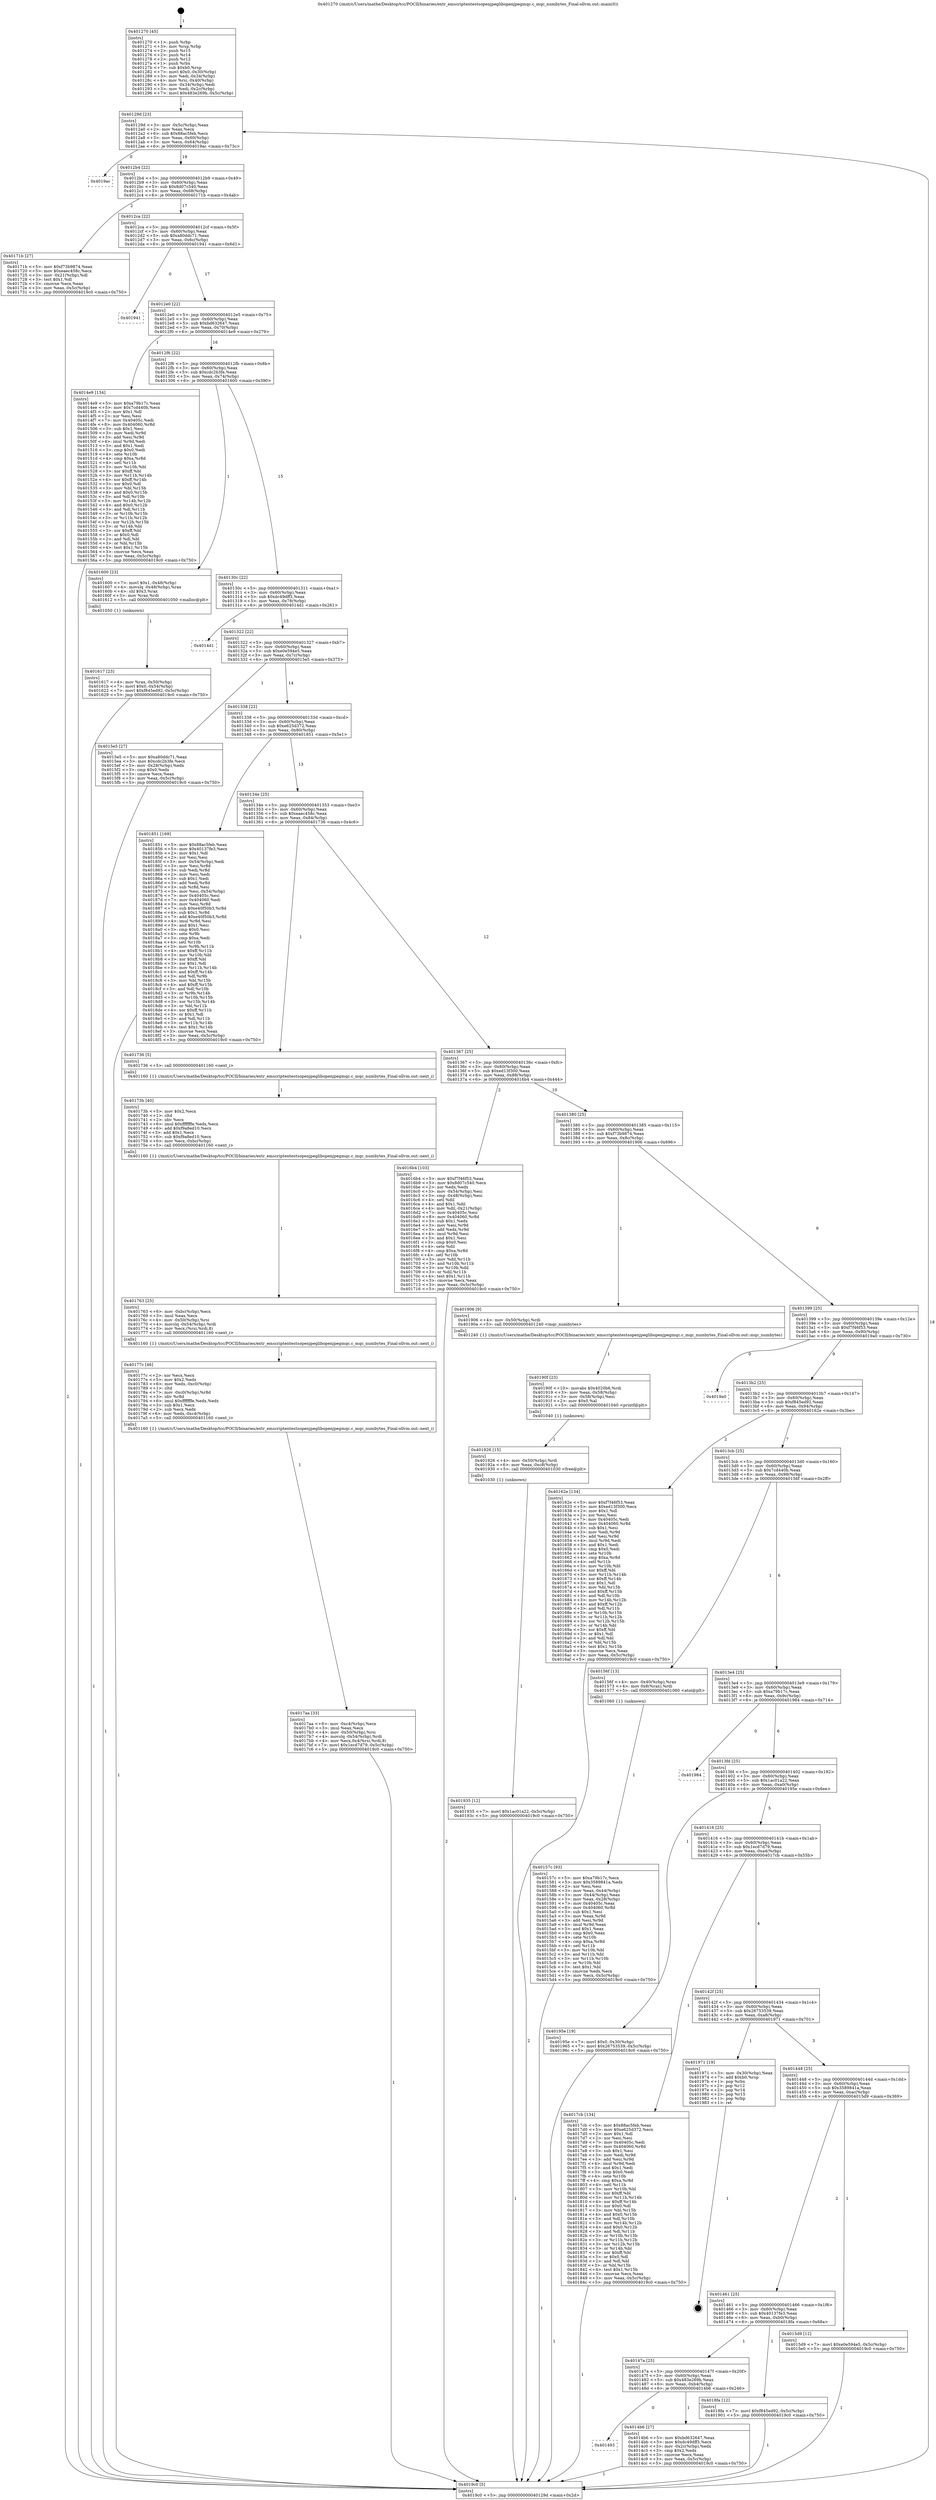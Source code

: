 digraph "0x401270" {
  label = "0x401270 (/mnt/c/Users/mathe/Desktop/tcc/POCII/binaries/extr_emscriptentestsopenjpeglibopenjpegmqc.c_mqc_numbytes_Final-ollvm.out::main(0))"
  labelloc = "t"
  node[shape=record]

  Entry [label="",width=0.3,height=0.3,shape=circle,fillcolor=black,style=filled]
  "0x40129d" [label="{
     0x40129d [23]\l
     | [instrs]\l
     &nbsp;&nbsp;0x40129d \<+3\>: mov -0x5c(%rbp),%eax\l
     &nbsp;&nbsp;0x4012a0 \<+2\>: mov %eax,%ecx\l
     &nbsp;&nbsp;0x4012a2 \<+6\>: sub $0x88ac5feb,%ecx\l
     &nbsp;&nbsp;0x4012a8 \<+3\>: mov %eax,-0x60(%rbp)\l
     &nbsp;&nbsp;0x4012ab \<+3\>: mov %ecx,-0x64(%rbp)\l
     &nbsp;&nbsp;0x4012ae \<+6\>: je 00000000004019ac \<main+0x73c\>\l
  }"]
  "0x4019ac" [label="{
     0x4019ac\l
  }", style=dashed]
  "0x4012b4" [label="{
     0x4012b4 [22]\l
     | [instrs]\l
     &nbsp;&nbsp;0x4012b4 \<+5\>: jmp 00000000004012b9 \<main+0x49\>\l
     &nbsp;&nbsp;0x4012b9 \<+3\>: mov -0x60(%rbp),%eax\l
     &nbsp;&nbsp;0x4012bc \<+5\>: sub $0x8d07c540,%eax\l
     &nbsp;&nbsp;0x4012c1 \<+3\>: mov %eax,-0x68(%rbp)\l
     &nbsp;&nbsp;0x4012c4 \<+6\>: je 000000000040171b \<main+0x4ab\>\l
  }"]
  Exit [label="",width=0.3,height=0.3,shape=circle,fillcolor=black,style=filled,peripheries=2]
  "0x40171b" [label="{
     0x40171b [27]\l
     | [instrs]\l
     &nbsp;&nbsp;0x40171b \<+5\>: mov $0xf73b9874,%eax\l
     &nbsp;&nbsp;0x401720 \<+5\>: mov $0xeaec458c,%ecx\l
     &nbsp;&nbsp;0x401725 \<+3\>: mov -0x21(%rbp),%dl\l
     &nbsp;&nbsp;0x401728 \<+3\>: test $0x1,%dl\l
     &nbsp;&nbsp;0x40172b \<+3\>: cmovne %ecx,%eax\l
     &nbsp;&nbsp;0x40172e \<+3\>: mov %eax,-0x5c(%rbp)\l
     &nbsp;&nbsp;0x401731 \<+5\>: jmp 00000000004019c0 \<main+0x750\>\l
  }"]
  "0x4012ca" [label="{
     0x4012ca [22]\l
     | [instrs]\l
     &nbsp;&nbsp;0x4012ca \<+5\>: jmp 00000000004012cf \<main+0x5f\>\l
     &nbsp;&nbsp;0x4012cf \<+3\>: mov -0x60(%rbp),%eax\l
     &nbsp;&nbsp;0x4012d2 \<+5\>: sub $0xa80ddc71,%eax\l
     &nbsp;&nbsp;0x4012d7 \<+3\>: mov %eax,-0x6c(%rbp)\l
     &nbsp;&nbsp;0x4012da \<+6\>: je 0000000000401941 \<main+0x6d1\>\l
  }"]
  "0x401935" [label="{
     0x401935 [12]\l
     | [instrs]\l
     &nbsp;&nbsp;0x401935 \<+7\>: movl $0x1ac01a22,-0x5c(%rbp)\l
     &nbsp;&nbsp;0x40193c \<+5\>: jmp 00000000004019c0 \<main+0x750\>\l
  }"]
  "0x401941" [label="{
     0x401941\l
  }", style=dashed]
  "0x4012e0" [label="{
     0x4012e0 [22]\l
     | [instrs]\l
     &nbsp;&nbsp;0x4012e0 \<+5\>: jmp 00000000004012e5 \<main+0x75\>\l
     &nbsp;&nbsp;0x4012e5 \<+3\>: mov -0x60(%rbp),%eax\l
     &nbsp;&nbsp;0x4012e8 \<+5\>: sub $0xbd632647,%eax\l
     &nbsp;&nbsp;0x4012ed \<+3\>: mov %eax,-0x70(%rbp)\l
     &nbsp;&nbsp;0x4012f0 \<+6\>: je 00000000004014e9 \<main+0x279\>\l
  }"]
  "0x401926" [label="{
     0x401926 [15]\l
     | [instrs]\l
     &nbsp;&nbsp;0x401926 \<+4\>: mov -0x50(%rbp),%rdi\l
     &nbsp;&nbsp;0x40192a \<+6\>: mov %eax,-0xc8(%rbp)\l
     &nbsp;&nbsp;0x401930 \<+5\>: call 0000000000401030 \<free@plt\>\l
     | [calls]\l
     &nbsp;&nbsp;0x401030 \{1\} (unknown)\l
  }"]
  "0x4014e9" [label="{
     0x4014e9 [134]\l
     | [instrs]\l
     &nbsp;&nbsp;0x4014e9 \<+5\>: mov $0xa79b17c,%eax\l
     &nbsp;&nbsp;0x4014ee \<+5\>: mov $0x7cd440b,%ecx\l
     &nbsp;&nbsp;0x4014f3 \<+2\>: mov $0x1,%dl\l
     &nbsp;&nbsp;0x4014f5 \<+2\>: xor %esi,%esi\l
     &nbsp;&nbsp;0x4014f7 \<+7\>: mov 0x40405c,%edi\l
     &nbsp;&nbsp;0x4014fe \<+8\>: mov 0x404060,%r8d\l
     &nbsp;&nbsp;0x401506 \<+3\>: sub $0x1,%esi\l
     &nbsp;&nbsp;0x401509 \<+3\>: mov %edi,%r9d\l
     &nbsp;&nbsp;0x40150c \<+3\>: add %esi,%r9d\l
     &nbsp;&nbsp;0x40150f \<+4\>: imul %r9d,%edi\l
     &nbsp;&nbsp;0x401513 \<+3\>: and $0x1,%edi\l
     &nbsp;&nbsp;0x401516 \<+3\>: cmp $0x0,%edi\l
     &nbsp;&nbsp;0x401519 \<+4\>: sete %r10b\l
     &nbsp;&nbsp;0x40151d \<+4\>: cmp $0xa,%r8d\l
     &nbsp;&nbsp;0x401521 \<+4\>: setl %r11b\l
     &nbsp;&nbsp;0x401525 \<+3\>: mov %r10b,%bl\l
     &nbsp;&nbsp;0x401528 \<+3\>: xor $0xff,%bl\l
     &nbsp;&nbsp;0x40152b \<+3\>: mov %r11b,%r14b\l
     &nbsp;&nbsp;0x40152e \<+4\>: xor $0xff,%r14b\l
     &nbsp;&nbsp;0x401532 \<+3\>: xor $0x0,%dl\l
     &nbsp;&nbsp;0x401535 \<+3\>: mov %bl,%r15b\l
     &nbsp;&nbsp;0x401538 \<+4\>: and $0x0,%r15b\l
     &nbsp;&nbsp;0x40153c \<+3\>: and %dl,%r10b\l
     &nbsp;&nbsp;0x40153f \<+3\>: mov %r14b,%r12b\l
     &nbsp;&nbsp;0x401542 \<+4\>: and $0x0,%r12b\l
     &nbsp;&nbsp;0x401546 \<+3\>: and %dl,%r11b\l
     &nbsp;&nbsp;0x401549 \<+3\>: or %r10b,%r15b\l
     &nbsp;&nbsp;0x40154c \<+3\>: or %r11b,%r12b\l
     &nbsp;&nbsp;0x40154f \<+3\>: xor %r12b,%r15b\l
     &nbsp;&nbsp;0x401552 \<+3\>: or %r14b,%bl\l
     &nbsp;&nbsp;0x401555 \<+3\>: xor $0xff,%bl\l
     &nbsp;&nbsp;0x401558 \<+3\>: or $0x0,%dl\l
     &nbsp;&nbsp;0x40155b \<+2\>: and %dl,%bl\l
     &nbsp;&nbsp;0x40155d \<+3\>: or %bl,%r15b\l
     &nbsp;&nbsp;0x401560 \<+4\>: test $0x1,%r15b\l
     &nbsp;&nbsp;0x401564 \<+3\>: cmovne %ecx,%eax\l
     &nbsp;&nbsp;0x401567 \<+3\>: mov %eax,-0x5c(%rbp)\l
     &nbsp;&nbsp;0x40156a \<+5\>: jmp 00000000004019c0 \<main+0x750\>\l
  }"]
  "0x4012f6" [label="{
     0x4012f6 [22]\l
     | [instrs]\l
     &nbsp;&nbsp;0x4012f6 \<+5\>: jmp 00000000004012fb \<main+0x8b\>\l
     &nbsp;&nbsp;0x4012fb \<+3\>: mov -0x60(%rbp),%eax\l
     &nbsp;&nbsp;0x4012fe \<+5\>: sub $0xcdc2b3fe,%eax\l
     &nbsp;&nbsp;0x401303 \<+3\>: mov %eax,-0x74(%rbp)\l
     &nbsp;&nbsp;0x401306 \<+6\>: je 0000000000401600 \<main+0x390\>\l
  }"]
  "0x40190f" [label="{
     0x40190f [23]\l
     | [instrs]\l
     &nbsp;&nbsp;0x40190f \<+10\>: movabs $0x4020b6,%rdi\l
     &nbsp;&nbsp;0x401919 \<+3\>: mov %eax,-0x58(%rbp)\l
     &nbsp;&nbsp;0x40191c \<+3\>: mov -0x58(%rbp),%esi\l
     &nbsp;&nbsp;0x40191f \<+2\>: mov $0x0,%al\l
     &nbsp;&nbsp;0x401921 \<+5\>: call 0000000000401040 \<printf@plt\>\l
     | [calls]\l
     &nbsp;&nbsp;0x401040 \{1\} (unknown)\l
  }"]
  "0x401600" [label="{
     0x401600 [23]\l
     | [instrs]\l
     &nbsp;&nbsp;0x401600 \<+7\>: movl $0x1,-0x48(%rbp)\l
     &nbsp;&nbsp;0x401607 \<+4\>: movslq -0x48(%rbp),%rax\l
     &nbsp;&nbsp;0x40160b \<+4\>: shl $0x3,%rax\l
     &nbsp;&nbsp;0x40160f \<+3\>: mov %rax,%rdi\l
     &nbsp;&nbsp;0x401612 \<+5\>: call 0000000000401050 \<malloc@plt\>\l
     | [calls]\l
     &nbsp;&nbsp;0x401050 \{1\} (unknown)\l
  }"]
  "0x40130c" [label="{
     0x40130c [22]\l
     | [instrs]\l
     &nbsp;&nbsp;0x40130c \<+5\>: jmp 0000000000401311 \<main+0xa1\>\l
     &nbsp;&nbsp;0x401311 \<+3\>: mov -0x60(%rbp),%eax\l
     &nbsp;&nbsp;0x401314 \<+5\>: sub $0xdc49dff3,%eax\l
     &nbsp;&nbsp;0x401319 \<+3\>: mov %eax,-0x78(%rbp)\l
     &nbsp;&nbsp;0x40131c \<+6\>: je 00000000004014d1 \<main+0x261\>\l
  }"]
  "0x4017aa" [label="{
     0x4017aa [33]\l
     | [instrs]\l
     &nbsp;&nbsp;0x4017aa \<+6\>: mov -0xc4(%rbp),%ecx\l
     &nbsp;&nbsp;0x4017b0 \<+3\>: imul %eax,%ecx\l
     &nbsp;&nbsp;0x4017b3 \<+4\>: mov -0x50(%rbp),%rsi\l
     &nbsp;&nbsp;0x4017b7 \<+4\>: movslq -0x54(%rbp),%rdi\l
     &nbsp;&nbsp;0x4017bb \<+4\>: mov %ecx,0x4(%rsi,%rdi,8)\l
     &nbsp;&nbsp;0x4017bf \<+7\>: movl $0x1ecd7d79,-0x5c(%rbp)\l
     &nbsp;&nbsp;0x4017c6 \<+5\>: jmp 00000000004019c0 \<main+0x750\>\l
  }"]
  "0x4014d1" [label="{
     0x4014d1\l
  }", style=dashed]
  "0x401322" [label="{
     0x401322 [22]\l
     | [instrs]\l
     &nbsp;&nbsp;0x401322 \<+5\>: jmp 0000000000401327 \<main+0xb7\>\l
     &nbsp;&nbsp;0x401327 \<+3\>: mov -0x60(%rbp),%eax\l
     &nbsp;&nbsp;0x40132a \<+5\>: sub $0xe0e594e5,%eax\l
     &nbsp;&nbsp;0x40132f \<+3\>: mov %eax,-0x7c(%rbp)\l
     &nbsp;&nbsp;0x401332 \<+6\>: je 00000000004015e5 \<main+0x375\>\l
  }"]
  "0x40177c" [label="{
     0x40177c [46]\l
     | [instrs]\l
     &nbsp;&nbsp;0x40177c \<+2\>: xor %ecx,%ecx\l
     &nbsp;&nbsp;0x40177e \<+5\>: mov $0x2,%edx\l
     &nbsp;&nbsp;0x401783 \<+6\>: mov %edx,-0xc0(%rbp)\l
     &nbsp;&nbsp;0x401789 \<+1\>: cltd\l
     &nbsp;&nbsp;0x40178a \<+7\>: mov -0xc0(%rbp),%r8d\l
     &nbsp;&nbsp;0x401791 \<+3\>: idiv %r8d\l
     &nbsp;&nbsp;0x401794 \<+6\>: imul $0xfffffffe,%edx,%edx\l
     &nbsp;&nbsp;0x40179a \<+3\>: sub $0x1,%ecx\l
     &nbsp;&nbsp;0x40179d \<+2\>: sub %ecx,%edx\l
     &nbsp;&nbsp;0x40179f \<+6\>: mov %edx,-0xc4(%rbp)\l
     &nbsp;&nbsp;0x4017a5 \<+5\>: call 0000000000401160 \<next_i\>\l
     | [calls]\l
     &nbsp;&nbsp;0x401160 \{1\} (/mnt/c/Users/mathe/Desktop/tcc/POCII/binaries/extr_emscriptentestsopenjpeglibopenjpegmqc.c_mqc_numbytes_Final-ollvm.out::next_i)\l
  }"]
  "0x4015e5" [label="{
     0x4015e5 [27]\l
     | [instrs]\l
     &nbsp;&nbsp;0x4015e5 \<+5\>: mov $0xa80ddc71,%eax\l
     &nbsp;&nbsp;0x4015ea \<+5\>: mov $0xcdc2b3fe,%ecx\l
     &nbsp;&nbsp;0x4015ef \<+3\>: mov -0x28(%rbp),%edx\l
     &nbsp;&nbsp;0x4015f2 \<+3\>: cmp $0x0,%edx\l
     &nbsp;&nbsp;0x4015f5 \<+3\>: cmove %ecx,%eax\l
     &nbsp;&nbsp;0x4015f8 \<+3\>: mov %eax,-0x5c(%rbp)\l
     &nbsp;&nbsp;0x4015fb \<+5\>: jmp 00000000004019c0 \<main+0x750\>\l
  }"]
  "0x401338" [label="{
     0x401338 [22]\l
     | [instrs]\l
     &nbsp;&nbsp;0x401338 \<+5\>: jmp 000000000040133d \<main+0xcd\>\l
     &nbsp;&nbsp;0x40133d \<+3\>: mov -0x60(%rbp),%eax\l
     &nbsp;&nbsp;0x401340 \<+5\>: sub $0xe625d372,%eax\l
     &nbsp;&nbsp;0x401345 \<+3\>: mov %eax,-0x80(%rbp)\l
     &nbsp;&nbsp;0x401348 \<+6\>: je 0000000000401851 \<main+0x5e1\>\l
  }"]
  "0x401763" [label="{
     0x401763 [25]\l
     | [instrs]\l
     &nbsp;&nbsp;0x401763 \<+6\>: mov -0xbc(%rbp),%ecx\l
     &nbsp;&nbsp;0x401769 \<+3\>: imul %eax,%ecx\l
     &nbsp;&nbsp;0x40176c \<+4\>: mov -0x50(%rbp),%rsi\l
     &nbsp;&nbsp;0x401770 \<+4\>: movslq -0x54(%rbp),%rdi\l
     &nbsp;&nbsp;0x401774 \<+3\>: mov %ecx,(%rsi,%rdi,8)\l
     &nbsp;&nbsp;0x401777 \<+5\>: call 0000000000401160 \<next_i\>\l
     | [calls]\l
     &nbsp;&nbsp;0x401160 \{1\} (/mnt/c/Users/mathe/Desktop/tcc/POCII/binaries/extr_emscriptentestsopenjpeglibopenjpegmqc.c_mqc_numbytes_Final-ollvm.out::next_i)\l
  }"]
  "0x401851" [label="{
     0x401851 [169]\l
     | [instrs]\l
     &nbsp;&nbsp;0x401851 \<+5\>: mov $0x88ac5feb,%eax\l
     &nbsp;&nbsp;0x401856 \<+5\>: mov $0x40137fe3,%ecx\l
     &nbsp;&nbsp;0x40185b \<+2\>: mov $0x1,%dl\l
     &nbsp;&nbsp;0x40185d \<+2\>: xor %esi,%esi\l
     &nbsp;&nbsp;0x40185f \<+3\>: mov -0x54(%rbp),%edi\l
     &nbsp;&nbsp;0x401862 \<+3\>: mov %esi,%r8d\l
     &nbsp;&nbsp;0x401865 \<+3\>: sub %edi,%r8d\l
     &nbsp;&nbsp;0x401868 \<+2\>: mov %esi,%edi\l
     &nbsp;&nbsp;0x40186a \<+3\>: sub $0x1,%edi\l
     &nbsp;&nbsp;0x40186d \<+3\>: add %edi,%r8d\l
     &nbsp;&nbsp;0x401870 \<+3\>: sub %r8d,%esi\l
     &nbsp;&nbsp;0x401873 \<+3\>: mov %esi,-0x54(%rbp)\l
     &nbsp;&nbsp;0x401876 \<+7\>: mov 0x40405c,%esi\l
     &nbsp;&nbsp;0x40187d \<+7\>: mov 0x404060,%edi\l
     &nbsp;&nbsp;0x401884 \<+3\>: mov %esi,%r8d\l
     &nbsp;&nbsp;0x401887 \<+7\>: sub $0xe40f50b3,%r8d\l
     &nbsp;&nbsp;0x40188e \<+4\>: sub $0x1,%r8d\l
     &nbsp;&nbsp;0x401892 \<+7\>: add $0xe40f50b3,%r8d\l
     &nbsp;&nbsp;0x401899 \<+4\>: imul %r8d,%esi\l
     &nbsp;&nbsp;0x40189d \<+3\>: and $0x1,%esi\l
     &nbsp;&nbsp;0x4018a0 \<+3\>: cmp $0x0,%esi\l
     &nbsp;&nbsp;0x4018a3 \<+4\>: sete %r9b\l
     &nbsp;&nbsp;0x4018a7 \<+3\>: cmp $0xa,%edi\l
     &nbsp;&nbsp;0x4018aa \<+4\>: setl %r10b\l
     &nbsp;&nbsp;0x4018ae \<+3\>: mov %r9b,%r11b\l
     &nbsp;&nbsp;0x4018b1 \<+4\>: xor $0xff,%r11b\l
     &nbsp;&nbsp;0x4018b5 \<+3\>: mov %r10b,%bl\l
     &nbsp;&nbsp;0x4018b8 \<+3\>: xor $0xff,%bl\l
     &nbsp;&nbsp;0x4018bb \<+3\>: xor $0x1,%dl\l
     &nbsp;&nbsp;0x4018be \<+3\>: mov %r11b,%r14b\l
     &nbsp;&nbsp;0x4018c1 \<+4\>: and $0xff,%r14b\l
     &nbsp;&nbsp;0x4018c5 \<+3\>: and %dl,%r9b\l
     &nbsp;&nbsp;0x4018c8 \<+3\>: mov %bl,%r15b\l
     &nbsp;&nbsp;0x4018cb \<+4\>: and $0xff,%r15b\l
     &nbsp;&nbsp;0x4018cf \<+3\>: and %dl,%r10b\l
     &nbsp;&nbsp;0x4018d2 \<+3\>: or %r9b,%r14b\l
     &nbsp;&nbsp;0x4018d5 \<+3\>: or %r10b,%r15b\l
     &nbsp;&nbsp;0x4018d8 \<+3\>: xor %r15b,%r14b\l
     &nbsp;&nbsp;0x4018db \<+3\>: or %bl,%r11b\l
     &nbsp;&nbsp;0x4018de \<+4\>: xor $0xff,%r11b\l
     &nbsp;&nbsp;0x4018e2 \<+3\>: or $0x1,%dl\l
     &nbsp;&nbsp;0x4018e5 \<+3\>: and %dl,%r11b\l
     &nbsp;&nbsp;0x4018e8 \<+3\>: or %r11b,%r14b\l
     &nbsp;&nbsp;0x4018eb \<+4\>: test $0x1,%r14b\l
     &nbsp;&nbsp;0x4018ef \<+3\>: cmovne %ecx,%eax\l
     &nbsp;&nbsp;0x4018f2 \<+3\>: mov %eax,-0x5c(%rbp)\l
     &nbsp;&nbsp;0x4018f5 \<+5\>: jmp 00000000004019c0 \<main+0x750\>\l
  }"]
  "0x40134e" [label="{
     0x40134e [25]\l
     | [instrs]\l
     &nbsp;&nbsp;0x40134e \<+5\>: jmp 0000000000401353 \<main+0xe3\>\l
     &nbsp;&nbsp;0x401353 \<+3\>: mov -0x60(%rbp),%eax\l
     &nbsp;&nbsp;0x401356 \<+5\>: sub $0xeaec458c,%eax\l
     &nbsp;&nbsp;0x40135b \<+6\>: mov %eax,-0x84(%rbp)\l
     &nbsp;&nbsp;0x401361 \<+6\>: je 0000000000401736 \<main+0x4c6\>\l
  }"]
  "0x40173b" [label="{
     0x40173b [40]\l
     | [instrs]\l
     &nbsp;&nbsp;0x40173b \<+5\>: mov $0x2,%ecx\l
     &nbsp;&nbsp;0x401740 \<+1\>: cltd\l
     &nbsp;&nbsp;0x401741 \<+2\>: idiv %ecx\l
     &nbsp;&nbsp;0x401743 \<+6\>: imul $0xfffffffe,%edx,%ecx\l
     &nbsp;&nbsp;0x401749 \<+6\>: add $0xf9a8ed10,%ecx\l
     &nbsp;&nbsp;0x40174f \<+3\>: add $0x1,%ecx\l
     &nbsp;&nbsp;0x401752 \<+6\>: sub $0xf9a8ed10,%ecx\l
     &nbsp;&nbsp;0x401758 \<+6\>: mov %ecx,-0xbc(%rbp)\l
     &nbsp;&nbsp;0x40175e \<+5\>: call 0000000000401160 \<next_i\>\l
     | [calls]\l
     &nbsp;&nbsp;0x401160 \{1\} (/mnt/c/Users/mathe/Desktop/tcc/POCII/binaries/extr_emscriptentestsopenjpeglibopenjpegmqc.c_mqc_numbytes_Final-ollvm.out::next_i)\l
  }"]
  "0x401736" [label="{
     0x401736 [5]\l
     | [instrs]\l
     &nbsp;&nbsp;0x401736 \<+5\>: call 0000000000401160 \<next_i\>\l
     | [calls]\l
     &nbsp;&nbsp;0x401160 \{1\} (/mnt/c/Users/mathe/Desktop/tcc/POCII/binaries/extr_emscriptentestsopenjpeglibopenjpegmqc.c_mqc_numbytes_Final-ollvm.out::next_i)\l
  }"]
  "0x401367" [label="{
     0x401367 [25]\l
     | [instrs]\l
     &nbsp;&nbsp;0x401367 \<+5\>: jmp 000000000040136c \<main+0xfc\>\l
     &nbsp;&nbsp;0x40136c \<+3\>: mov -0x60(%rbp),%eax\l
     &nbsp;&nbsp;0x40136f \<+5\>: sub $0xed13f300,%eax\l
     &nbsp;&nbsp;0x401374 \<+6\>: mov %eax,-0x88(%rbp)\l
     &nbsp;&nbsp;0x40137a \<+6\>: je 00000000004016b4 \<main+0x444\>\l
  }"]
  "0x401617" [label="{
     0x401617 [23]\l
     | [instrs]\l
     &nbsp;&nbsp;0x401617 \<+4\>: mov %rax,-0x50(%rbp)\l
     &nbsp;&nbsp;0x40161b \<+7\>: movl $0x0,-0x54(%rbp)\l
     &nbsp;&nbsp;0x401622 \<+7\>: movl $0xf845ed92,-0x5c(%rbp)\l
     &nbsp;&nbsp;0x401629 \<+5\>: jmp 00000000004019c0 \<main+0x750\>\l
  }"]
  "0x4016b4" [label="{
     0x4016b4 [103]\l
     | [instrs]\l
     &nbsp;&nbsp;0x4016b4 \<+5\>: mov $0xf7f46f53,%eax\l
     &nbsp;&nbsp;0x4016b9 \<+5\>: mov $0x8d07c540,%ecx\l
     &nbsp;&nbsp;0x4016be \<+2\>: xor %edx,%edx\l
     &nbsp;&nbsp;0x4016c0 \<+3\>: mov -0x54(%rbp),%esi\l
     &nbsp;&nbsp;0x4016c3 \<+3\>: cmp -0x48(%rbp),%esi\l
     &nbsp;&nbsp;0x4016c6 \<+4\>: setl %dil\l
     &nbsp;&nbsp;0x4016ca \<+4\>: and $0x1,%dil\l
     &nbsp;&nbsp;0x4016ce \<+4\>: mov %dil,-0x21(%rbp)\l
     &nbsp;&nbsp;0x4016d2 \<+7\>: mov 0x40405c,%esi\l
     &nbsp;&nbsp;0x4016d9 \<+8\>: mov 0x404060,%r8d\l
     &nbsp;&nbsp;0x4016e1 \<+3\>: sub $0x1,%edx\l
     &nbsp;&nbsp;0x4016e4 \<+3\>: mov %esi,%r9d\l
     &nbsp;&nbsp;0x4016e7 \<+3\>: add %edx,%r9d\l
     &nbsp;&nbsp;0x4016ea \<+4\>: imul %r9d,%esi\l
     &nbsp;&nbsp;0x4016ee \<+3\>: and $0x1,%esi\l
     &nbsp;&nbsp;0x4016f1 \<+3\>: cmp $0x0,%esi\l
     &nbsp;&nbsp;0x4016f4 \<+4\>: sete %dil\l
     &nbsp;&nbsp;0x4016f8 \<+4\>: cmp $0xa,%r8d\l
     &nbsp;&nbsp;0x4016fc \<+4\>: setl %r10b\l
     &nbsp;&nbsp;0x401700 \<+3\>: mov %dil,%r11b\l
     &nbsp;&nbsp;0x401703 \<+3\>: and %r10b,%r11b\l
     &nbsp;&nbsp;0x401706 \<+3\>: xor %r10b,%dil\l
     &nbsp;&nbsp;0x401709 \<+3\>: or %dil,%r11b\l
     &nbsp;&nbsp;0x40170c \<+4\>: test $0x1,%r11b\l
     &nbsp;&nbsp;0x401710 \<+3\>: cmovne %ecx,%eax\l
     &nbsp;&nbsp;0x401713 \<+3\>: mov %eax,-0x5c(%rbp)\l
     &nbsp;&nbsp;0x401716 \<+5\>: jmp 00000000004019c0 \<main+0x750\>\l
  }"]
  "0x401380" [label="{
     0x401380 [25]\l
     | [instrs]\l
     &nbsp;&nbsp;0x401380 \<+5\>: jmp 0000000000401385 \<main+0x115\>\l
     &nbsp;&nbsp;0x401385 \<+3\>: mov -0x60(%rbp),%eax\l
     &nbsp;&nbsp;0x401388 \<+5\>: sub $0xf73b9874,%eax\l
     &nbsp;&nbsp;0x40138d \<+6\>: mov %eax,-0x8c(%rbp)\l
     &nbsp;&nbsp;0x401393 \<+6\>: je 0000000000401906 \<main+0x696\>\l
  }"]
  "0x40157c" [label="{
     0x40157c [93]\l
     | [instrs]\l
     &nbsp;&nbsp;0x40157c \<+5\>: mov $0xa79b17c,%ecx\l
     &nbsp;&nbsp;0x401581 \<+5\>: mov $0x3589841a,%edx\l
     &nbsp;&nbsp;0x401586 \<+2\>: xor %esi,%esi\l
     &nbsp;&nbsp;0x401588 \<+3\>: mov %eax,-0x44(%rbp)\l
     &nbsp;&nbsp;0x40158b \<+3\>: mov -0x44(%rbp),%eax\l
     &nbsp;&nbsp;0x40158e \<+3\>: mov %eax,-0x28(%rbp)\l
     &nbsp;&nbsp;0x401591 \<+7\>: mov 0x40405c,%eax\l
     &nbsp;&nbsp;0x401598 \<+8\>: mov 0x404060,%r8d\l
     &nbsp;&nbsp;0x4015a0 \<+3\>: sub $0x1,%esi\l
     &nbsp;&nbsp;0x4015a3 \<+3\>: mov %eax,%r9d\l
     &nbsp;&nbsp;0x4015a6 \<+3\>: add %esi,%r9d\l
     &nbsp;&nbsp;0x4015a9 \<+4\>: imul %r9d,%eax\l
     &nbsp;&nbsp;0x4015ad \<+3\>: and $0x1,%eax\l
     &nbsp;&nbsp;0x4015b0 \<+3\>: cmp $0x0,%eax\l
     &nbsp;&nbsp;0x4015b3 \<+4\>: sete %r10b\l
     &nbsp;&nbsp;0x4015b7 \<+4\>: cmp $0xa,%r8d\l
     &nbsp;&nbsp;0x4015bb \<+4\>: setl %r11b\l
     &nbsp;&nbsp;0x4015bf \<+3\>: mov %r10b,%bl\l
     &nbsp;&nbsp;0x4015c2 \<+3\>: and %r11b,%bl\l
     &nbsp;&nbsp;0x4015c5 \<+3\>: xor %r11b,%r10b\l
     &nbsp;&nbsp;0x4015c8 \<+3\>: or %r10b,%bl\l
     &nbsp;&nbsp;0x4015cb \<+3\>: test $0x1,%bl\l
     &nbsp;&nbsp;0x4015ce \<+3\>: cmovne %edx,%ecx\l
     &nbsp;&nbsp;0x4015d1 \<+3\>: mov %ecx,-0x5c(%rbp)\l
     &nbsp;&nbsp;0x4015d4 \<+5\>: jmp 00000000004019c0 \<main+0x750\>\l
  }"]
  "0x401906" [label="{
     0x401906 [9]\l
     | [instrs]\l
     &nbsp;&nbsp;0x401906 \<+4\>: mov -0x50(%rbp),%rdi\l
     &nbsp;&nbsp;0x40190a \<+5\>: call 0000000000401240 \<mqc_numbytes\>\l
     | [calls]\l
     &nbsp;&nbsp;0x401240 \{1\} (/mnt/c/Users/mathe/Desktop/tcc/POCII/binaries/extr_emscriptentestsopenjpeglibopenjpegmqc.c_mqc_numbytes_Final-ollvm.out::mqc_numbytes)\l
  }"]
  "0x401399" [label="{
     0x401399 [25]\l
     | [instrs]\l
     &nbsp;&nbsp;0x401399 \<+5\>: jmp 000000000040139e \<main+0x12e\>\l
     &nbsp;&nbsp;0x40139e \<+3\>: mov -0x60(%rbp),%eax\l
     &nbsp;&nbsp;0x4013a1 \<+5\>: sub $0xf7f46f53,%eax\l
     &nbsp;&nbsp;0x4013a6 \<+6\>: mov %eax,-0x90(%rbp)\l
     &nbsp;&nbsp;0x4013ac \<+6\>: je 00000000004019a0 \<main+0x730\>\l
  }"]
  "0x401270" [label="{
     0x401270 [45]\l
     | [instrs]\l
     &nbsp;&nbsp;0x401270 \<+1\>: push %rbp\l
     &nbsp;&nbsp;0x401271 \<+3\>: mov %rsp,%rbp\l
     &nbsp;&nbsp;0x401274 \<+2\>: push %r15\l
     &nbsp;&nbsp;0x401276 \<+2\>: push %r14\l
     &nbsp;&nbsp;0x401278 \<+2\>: push %r12\l
     &nbsp;&nbsp;0x40127a \<+1\>: push %rbx\l
     &nbsp;&nbsp;0x40127b \<+7\>: sub $0xb0,%rsp\l
     &nbsp;&nbsp;0x401282 \<+7\>: movl $0x0,-0x30(%rbp)\l
     &nbsp;&nbsp;0x401289 \<+3\>: mov %edi,-0x34(%rbp)\l
     &nbsp;&nbsp;0x40128c \<+4\>: mov %rsi,-0x40(%rbp)\l
     &nbsp;&nbsp;0x401290 \<+3\>: mov -0x34(%rbp),%edi\l
     &nbsp;&nbsp;0x401293 \<+3\>: mov %edi,-0x2c(%rbp)\l
     &nbsp;&nbsp;0x401296 \<+7\>: movl $0x483e269b,-0x5c(%rbp)\l
  }"]
  "0x4019a0" [label="{
     0x4019a0\l
  }", style=dashed]
  "0x4013b2" [label="{
     0x4013b2 [25]\l
     | [instrs]\l
     &nbsp;&nbsp;0x4013b2 \<+5\>: jmp 00000000004013b7 \<main+0x147\>\l
     &nbsp;&nbsp;0x4013b7 \<+3\>: mov -0x60(%rbp),%eax\l
     &nbsp;&nbsp;0x4013ba \<+5\>: sub $0xf845ed92,%eax\l
     &nbsp;&nbsp;0x4013bf \<+6\>: mov %eax,-0x94(%rbp)\l
     &nbsp;&nbsp;0x4013c5 \<+6\>: je 000000000040162e \<main+0x3be\>\l
  }"]
  "0x4019c0" [label="{
     0x4019c0 [5]\l
     | [instrs]\l
     &nbsp;&nbsp;0x4019c0 \<+5\>: jmp 000000000040129d \<main+0x2d\>\l
  }"]
  "0x40162e" [label="{
     0x40162e [134]\l
     | [instrs]\l
     &nbsp;&nbsp;0x40162e \<+5\>: mov $0xf7f46f53,%eax\l
     &nbsp;&nbsp;0x401633 \<+5\>: mov $0xed13f300,%ecx\l
     &nbsp;&nbsp;0x401638 \<+2\>: mov $0x1,%dl\l
     &nbsp;&nbsp;0x40163a \<+2\>: xor %esi,%esi\l
     &nbsp;&nbsp;0x40163c \<+7\>: mov 0x40405c,%edi\l
     &nbsp;&nbsp;0x401643 \<+8\>: mov 0x404060,%r8d\l
     &nbsp;&nbsp;0x40164b \<+3\>: sub $0x1,%esi\l
     &nbsp;&nbsp;0x40164e \<+3\>: mov %edi,%r9d\l
     &nbsp;&nbsp;0x401651 \<+3\>: add %esi,%r9d\l
     &nbsp;&nbsp;0x401654 \<+4\>: imul %r9d,%edi\l
     &nbsp;&nbsp;0x401658 \<+3\>: and $0x1,%edi\l
     &nbsp;&nbsp;0x40165b \<+3\>: cmp $0x0,%edi\l
     &nbsp;&nbsp;0x40165e \<+4\>: sete %r10b\l
     &nbsp;&nbsp;0x401662 \<+4\>: cmp $0xa,%r8d\l
     &nbsp;&nbsp;0x401666 \<+4\>: setl %r11b\l
     &nbsp;&nbsp;0x40166a \<+3\>: mov %r10b,%bl\l
     &nbsp;&nbsp;0x40166d \<+3\>: xor $0xff,%bl\l
     &nbsp;&nbsp;0x401670 \<+3\>: mov %r11b,%r14b\l
     &nbsp;&nbsp;0x401673 \<+4\>: xor $0xff,%r14b\l
     &nbsp;&nbsp;0x401677 \<+3\>: xor $0x1,%dl\l
     &nbsp;&nbsp;0x40167a \<+3\>: mov %bl,%r15b\l
     &nbsp;&nbsp;0x40167d \<+4\>: and $0xff,%r15b\l
     &nbsp;&nbsp;0x401681 \<+3\>: and %dl,%r10b\l
     &nbsp;&nbsp;0x401684 \<+3\>: mov %r14b,%r12b\l
     &nbsp;&nbsp;0x401687 \<+4\>: and $0xff,%r12b\l
     &nbsp;&nbsp;0x40168b \<+3\>: and %dl,%r11b\l
     &nbsp;&nbsp;0x40168e \<+3\>: or %r10b,%r15b\l
     &nbsp;&nbsp;0x401691 \<+3\>: or %r11b,%r12b\l
     &nbsp;&nbsp;0x401694 \<+3\>: xor %r12b,%r15b\l
     &nbsp;&nbsp;0x401697 \<+3\>: or %r14b,%bl\l
     &nbsp;&nbsp;0x40169a \<+3\>: xor $0xff,%bl\l
     &nbsp;&nbsp;0x40169d \<+3\>: or $0x1,%dl\l
     &nbsp;&nbsp;0x4016a0 \<+2\>: and %dl,%bl\l
     &nbsp;&nbsp;0x4016a2 \<+3\>: or %bl,%r15b\l
     &nbsp;&nbsp;0x4016a5 \<+4\>: test $0x1,%r15b\l
     &nbsp;&nbsp;0x4016a9 \<+3\>: cmovne %ecx,%eax\l
     &nbsp;&nbsp;0x4016ac \<+3\>: mov %eax,-0x5c(%rbp)\l
     &nbsp;&nbsp;0x4016af \<+5\>: jmp 00000000004019c0 \<main+0x750\>\l
  }"]
  "0x4013cb" [label="{
     0x4013cb [25]\l
     | [instrs]\l
     &nbsp;&nbsp;0x4013cb \<+5\>: jmp 00000000004013d0 \<main+0x160\>\l
     &nbsp;&nbsp;0x4013d0 \<+3\>: mov -0x60(%rbp),%eax\l
     &nbsp;&nbsp;0x4013d3 \<+5\>: sub $0x7cd440b,%eax\l
     &nbsp;&nbsp;0x4013d8 \<+6\>: mov %eax,-0x98(%rbp)\l
     &nbsp;&nbsp;0x4013de \<+6\>: je 000000000040156f \<main+0x2ff\>\l
  }"]
  "0x401493" [label="{
     0x401493\l
  }", style=dashed]
  "0x40156f" [label="{
     0x40156f [13]\l
     | [instrs]\l
     &nbsp;&nbsp;0x40156f \<+4\>: mov -0x40(%rbp),%rax\l
     &nbsp;&nbsp;0x401573 \<+4\>: mov 0x8(%rax),%rdi\l
     &nbsp;&nbsp;0x401577 \<+5\>: call 0000000000401060 \<atoi@plt\>\l
     | [calls]\l
     &nbsp;&nbsp;0x401060 \{1\} (unknown)\l
  }"]
  "0x4013e4" [label="{
     0x4013e4 [25]\l
     | [instrs]\l
     &nbsp;&nbsp;0x4013e4 \<+5\>: jmp 00000000004013e9 \<main+0x179\>\l
     &nbsp;&nbsp;0x4013e9 \<+3\>: mov -0x60(%rbp),%eax\l
     &nbsp;&nbsp;0x4013ec \<+5\>: sub $0xa79b17c,%eax\l
     &nbsp;&nbsp;0x4013f1 \<+6\>: mov %eax,-0x9c(%rbp)\l
     &nbsp;&nbsp;0x4013f7 \<+6\>: je 0000000000401984 \<main+0x714\>\l
  }"]
  "0x4014b6" [label="{
     0x4014b6 [27]\l
     | [instrs]\l
     &nbsp;&nbsp;0x4014b6 \<+5\>: mov $0xbd632647,%eax\l
     &nbsp;&nbsp;0x4014bb \<+5\>: mov $0xdc49dff3,%ecx\l
     &nbsp;&nbsp;0x4014c0 \<+3\>: mov -0x2c(%rbp),%edx\l
     &nbsp;&nbsp;0x4014c3 \<+3\>: cmp $0x2,%edx\l
     &nbsp;&nbsp;0x4014c6 \<+3\>: cmovne %ecx,%eax\l
     &nbsp;&nbsp;0x4014c9 \<+3\>: mov %eax,-0x5c(%rbp)\l
     &nbsp;&nbsp;0x4014cc \<+5\>: jmp 00000000004019c0 \<main+0x750\>\l
  }"]
  "0x401984" [label="{
     0x401984\l
  }", style=dashed]
  "0x4013fd" [label="{
     0x4013fd [25]\l
     | [instrs]\l
     &nbsp;&nbsp;0x4013fd \<+5\>: jmp 0000000000401402 \<main+0x192\>\l
     &nbsp;&nbsp;0x401402 \<+3\>: mov -0x60(%rbp),%eax\l
     &nbsp;&nbsp;0x401405 \<+5\>: sub $0x1ac01a22,%eax\l
     &nbsp;&nbsp;0x40140a \<+6\>: mov %eax,-0xa0(%rbp)\l
     &nbsp;&nbsp;0x401410 \<+6\>: je 000000000040195e \<main+0x6ee\>\l
  }"]
  "0x40147a" [label="{
     0x40147a [25]\l
     | [instrs]\l
     &nbsp;&nbsp;0x40147a \<+5\>: jmp 000000000040147f \<main+0x20f\>\l
     &nbsp;&nbsp;0x40147f \<+3\>: mov -0x60(%rbp),%eax\l
     &nbsp;&nbsp;0x401482 \<+5\>: sub $0x483e269b,%eax\l
     &nbsp;&nbsp;0x401487 \<+6\>: mov %eax,-0xb4(%rbp)\l
     &nbsp;&nbsp;0x40148d \<+6\>: je 00000000004014b6 \<main+0x246\>\l
  }"]
  "0x40195e" [label="{
     0x40195e [19]\l
     | [instrs]\l
     &nbsp;&nbsp;0x40195e \<+7\>: movl $0x0,-0x30(%rbp)\l
     &nbsp;&nbsp;0x401965 \<+7\>: movl $0x26753539,-0x5c(%rbp)\l
     &nbsp;&nbsp;0x40196c \<+5\>: jmp 00000000004019c0 \<main+0x750\>\l
  }"]
  "0x401416" [label="{
     0x401416 [25]\l
     | [instrs]\l
     &nbsp;&nbsp;0x401416 \<+5\>: jmp 000000000040141b \<main+0x1ab\>\l
     &nbsp;&nbsp;0x40141b \<+3\>: mov -0x60(%rbp),%eax\l
     &nbsp;&nbsp;0x40141e \<+5\>: sub $0x1ecd7d79,%eax\l
     &nbsp;&nbsp;0x401423 \<+6\>: mov %eax,-0xa4(%rbp)\l
     &nbsp;&nbsp;0x401429 \<+6\>: je 00000000004017cb \<main+0x55b\>\l
  }"]
  "0x4018fa" [label="{
     0x4018fa [12]\l
     | [instrs]\l
     &nbsp;&nbsp;0x4018fa \<+7\>: movl $0xf845ed92,-0x5c(%rbp)\l
     &nbsp;&nbsp;0x401901 \<+5\>: jmp 00000000004019c0 \<main+0x750\>\l
  }"]
  "0x4017cb" [label="{
     0x4017cb [134]\l
     | [instrs]\l
     &nbsp;&nbsp;0x4017cb \<+5\>: mov $0x88ac5feb,%eax\l
     &nbsp;&nbsp;0x4017d0 \<+5\>: mov $0xe625d372,%ecx\l
     &nbsp;&nbsp;0x4017d5 \<+2\>: mov $0x1,%dl\l
     &nbsp;&nbsp;0x4017d7 \<+2\>: xor %esi,%esi\l
     &nbsp;&nbsp;0x4017d9 \<+7\>: mov 0x40405c,%edi\l
     &nbsp;&nbsp;0x4017e0 \<+8\>: mov 0x404060,%r8d\l
     &nbsp;&nbsp;0x4017e8 \<+3\>: sub $0x1,%esi\l
     &nbsp;&nbsp;0x4017eb \<+3\>: mov %edi,%r9d\l
     &nbsp;&nbsp;0x4017ee \<+3\>: add %esi,%r9d\l
     &nbsp;&nbsp;0x4017f1 \<+4\>: imul %r9d,%edi\l
     &nbsp;&nbsp;0x4017f5 \<+3\>: and $0x1,%edi\l
     &nbsp;&nbsp;0x4017f8 \<+3\>: cmp $0x0,%edi\l
     &nbsp;&nbsp;0x4017fb \<+4\>: sete %r10b\l
     &nbsp;&nbsp;0x4017ff \<+4\>: cmp $0xa,%r8d\l
     &nbsp;&nbsp;0x401803 \<+4\>: setl %r11b\l
     &nbsp;&nbsp;0x401807 \<+3\>: mov %r10b,%bl\l
     &nbsp;&nbsp;0x40180a \<+3\>: xor $0xff,%bl\l
     &nbsp;&nbsp;0x40180d \<+3\>: mov %r11b,%r14b\l
     &nbsp;&nbsp;0x401810 \<+4\>: xor $0xff,%r14b\l
     &nbsp;&nbsp;0x401814 \<+3\>: xor $0x0,%dl\l
     &nbsp;&nbsp;0x401817 \<+3\>: mov %bl,%r15b\l
     &nbsp;&nbsp;0x40181a \<+4\>: and $0x0,%r15b\l
     &nbsp;&nbsp;0x40181e \<+3\>: and %dl,%r10b\l
     &nbsp;&nbsp;0x401821 \<+3\>: mov %r14b,%r12b\l
     &nbsp;&nbsp;0x401824 \<+4\>: and $0x0,%r12b\l
     &nbsp;&nbsp;0x401828 \<+3\>: and %dl,%r11b\l
     &nbsp;&nbsp;0x40182b \<+3\>: or %r10b,%r15b\l
     &nbsp;&nbsp;0x40182e \<+3\>: or %r11b,%r12b\l
     &nbsp;&nbsp;0x401831 \<+3\>: xor %r12b,%r15b\l
     &nbsp;&nbsp;0x401834 \<+3\>: or %r14b,%bl\l
     &nbsp;&nbsp;0x401837 \<+3\>: xor $0xff,%bl\l
     &nbsp;&nbsp;0x40183a \<+3\>: or $0x0,%dl\l
     &nbsp;&nbsp;0x40183d \<+2\>: and %dl,%bl\l
     &nbsp;&nbsp;0x40183f \<+3\>: or %bl,%r15b\l
     &nbsp;&nbsp;0x401842 \<+4\>: test $0x1,%r15b\l
     &nbsp;&nbsp;0x401846 \<+3\>: cmovne %ecx,%eax\l
     &nbsp;&nbsp;0x401849 \<+3\>: mov %eax,-0x5c(%rbp)\l
     &nbsp;&nbsp;0x40184c \<+5\>: jmp 00000000004019c0 \<main+0x750\>\l
  }"]
  "0x40142f" [label="{
     0x40142f [25]\l
     | [instrs]\l
     &nbsp;&nbsp;0x40142f \<+5\>: jmp 0000000000401434 \<main+0x1c4\>\l
     &nbsp;&nbsp;0x401434 \<+3\>: mov -0x60(%rbp),%eax\l
     &nbsp;&nbsp;0x401437 \<+5\>: sub $0x26753539,%eax\l
     &nbsp;&nbsp;0x40143c \<+6\>: mov %eax,-0xa8(%rbp)\l
     &nbsp;&nbsp;0x401442 \<+6\>: je 0000000000401971 \<main+0x701\>\l
  }"]
  "0x401461" [label="{
     0x401461 [25]\l
     | [instrs]\l
     &nbsp;&nbsp;0x401461 \<+5\>: jmp 0000000000401466 \<main+0x1f6\>\l
     &nbsp;&nbsp;0x401466 \<+3\>: mov -0x60(%rbp),%eax\l
     &nbsp;&nbsp;0x401469 \<+5\>: sub $0x40137fe3,%eax\l
     &nbsp;&nbsp;0x40146e \<+6\>: mov %eax,-0xb0(%rbp)\l
     &nbsp;&nbsp;0x401474 \<+6\>: je 00000000004018fa \<main+0x68a\>\l
  }"]
  "0x401971" [label="{
     0x401971 [19]\l
     | [instrs]\l
     &nbsp;&nbsp;0x401971 \<+3\>: mov -0x30(%rbp),%eax\l
     &nbsp;&nbsp;0x401974 \<+7\>: add $0xb0,%rsp\l
     &nbsp;&nbsp;0x40197b \<+1\>: pop %rbx\l
     &nbsp;&nbsp;0x40197c \<+2\>: pop %r12\l
     &nbsp;&nbsp;0x40197e \<+2\>: pop %r14\l
     &nbsp;&nbsp;0x401980 \<+2\>: pop %r15\l
     &nbsp;&nbsp;0x401982 \<+1\>: pop %rbp\l
     &nbsp;&nbsp;0x401983 \<+1\>: ret\l
  }"]
  "0x401448" [label="{
     0x401448 [25]\l
     | [instrs]\l
     &nbsp;&nbsp;0x401448 \<+5\>: jmp 000000000040144d \<main+0x1dd\>\l
     &nbsp;&nbsp;0x40144d \<+3\>: mov -0x60(%rbp),%eax\l
     &nbsp;&nbsp;0x401450 \<+5\>: sub $0x3589841a,%eax\l
     &nbsp;&nbsp;0x401455 \<+6\>: mov %eax,-0xac(%rbp)\l
     &nbsp;&nbsp;0x40145b \<+6\>: je 00000000004015d9 \<main+0x369\>\l
  }"]
  "0x4015d9" [label="{
     0x4015d9 [12]\l
     | [instrs]\l
     &nbsp;&nbsp;0x4015d9 \<+7\>: movl $0xe0e594e5,-0x5c(%rbp)\l
     &nbsp;&nbsp;0x4015e0 \<+5\>: jmp 00000000004019c0 \<main+0x750\>\l
  }"]
  Entry -> "0x401270" [label=" 1"]
  "0x40129d" -> "0x4019ac" [label=" 0"]
  "0x40129d" -> "0x4012b4" [label=" 19"]
  "0x401971" -> Exit [label=" 1"]
  "0x4012b4" -> "0x40171b" [label=" 2"]
  "0x4012b4" -> "0x4012ca" [label=" 17"]
  "0x40195e" -> "0x4019c0" [label=" 1"]
  "0x4012ca" -> "0x401941" [label=" 0"]
  "0x4012ca" -> "0x4012e0" [label=" 17"]
  "0x401935" -> "0x4019c0" [label=" 1"]
  "0x4012e0" -> "0x4014e9" [label=" 1"]
  "0x4012e0" -> "0x4012f6" [label=" 16"]
  "0x401926" -> "0x401935" [label=" 1"]
  "0x4012f6" -> "0x401600" [label=" 1"]
  "0x4012f6" -> "0x40130c" [label=" 15"]
  "0x40190f" -> "0x401926" [label=" 1"]
  "0x40130c" -> "0x4014d1" [label=" 0"]
  "0x40130c" -> "0x401322" [label=" 15"]
  "0x401906" -> "0x40190f" [label=" 1"]
  "0x401322" -> "0x4015e5" [label=" 1"]
  "0x401322" -> "0x401338" [label=" 14"]
  "0x4018fa" -> "0x4019c0" [label=" 1"]
  "0x401338" -> "0x401851" [label=" 1"]
  "0x401338" -> "0x40134e" [label=" 13"]
  "0x401851" -> "0x4019c0" [label=" 1"]
  "0x40134e" -> "0x401736" [label=" 1"]
  "0x40134e" -> "0x401367" [label=" 12"]
  "0x4017cb" -> "0x4019c0" [label=" 1"]
  "0x401367" -> "0x4016b4" [label=" 2"]
  "0x401367" -> "0x401380" [label=" 10"]
  "0x4017aa" -> "0x4019c0" [label=" 1"]
  "0x401380" -> "0x401906" [label=" 1"]
  "0x401380" -> "0x401399" [label=" 9"]
  "0x40177c" -> "0x4017aa" [label=" 1"]
  "0x401399" -> "0x4019a0" [label=" 0"]
  "0x401399" -> "0x4013b2" [label=" 9"]
  "0x401763" -> "0x40177c" [label=" 1"]
  "0x4013b2" -> "0x40162e" [label=" 2"]
  "0x4013b2" -> "0x4013cb" [label=" 7"]
  "0x40173b" -> "0x401763" [label=" 1"]
  "0x4013cb" -> "0x40156f" [label=" 1"]
  "0x4013cb" -> "0x4013e4" [label=" 6"]
  "0x401736" -> "0x40173b" [label=" 1"]
  "0x4013e4" -> "0x401984" [label=" 0"]
  "0x4013e4" -> "0x4013fd" [label=" 6"]
  "0x40171b" -> "0x4019c0" [label=" 2"]
  "0x4013fd" -> "0x40195e" [label=" 1"]
  "0x4013fd" -> "0x401416" [label=" 5"]
  "0x40162e" -> "0x4019c0" [label=" 2"]
  "0x401416" -> "0x4017cb" [label=" 1"]
  "0x401416" -> "0x40142f" [label=" 4"]
  "0x401617" -> "0x4019c0" [label=" 1"]
  "0x40142f" -> "0x401971" [label=" 1"]
  "0x40142f" -> "0x401448" [label=" 3"]
  "0x4015e5" -> "0x4019c0" [label=" 1"]
  "0x401448" -> "0x4015d9" [label=" 1"]
  "0x401448" -> "0x401461" [label=" 2"]
  "0x401600" -> "0x401617" [label=" 1"]
  "0x401461" -> "0x4018fa" [label=" 1"]
  "0x401461" -> "0x40147a" [label=" 1"]
  "0x4016b4" -> "0x4019c0" [label=" 2"]
  "0x40147a" -> "0x4014b6" [label=" 1"]
  "0x40147a" -> "0x401493" [label=" 0"]
  "0x4014b6" -> "0x4019c0" [label=" 1"]
  "0x401270" -> "0x40129d" [label=" 1"]
  "0x4019c0" -> "0x40129d" [label=" 18"]
  "0x4014e9" -> "0x4019c0" [label=" 1"]
  "0x40156f" -> "0x40157c" [label=" 1"]
  "0x40157c" -> "0x4019c0" [label=" 1"]
  "0x4015d9" -> "0x4019c0" [label=" 1"]
}
